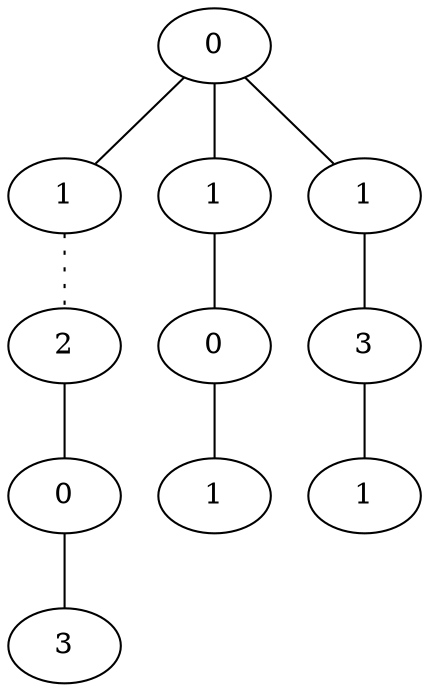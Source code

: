 graph {
a0[label=0];
a1[label=1];
a2[label=2];
a3[label=0];
a4[label=3];
a5[label=1];
a6[label=0];
a7[label=1];
a8[label=1];
a9[label=3];
a10[label=1];
a0 -- a1;
a0 -- a5;
a0 -- a8;
a1 -- a2 [style=dotted];
a2 -- a3;
a3 -- a4;
a5 -- a6;
a6 -- a7;
a8 -- a9;
a9 -- a10;
}

